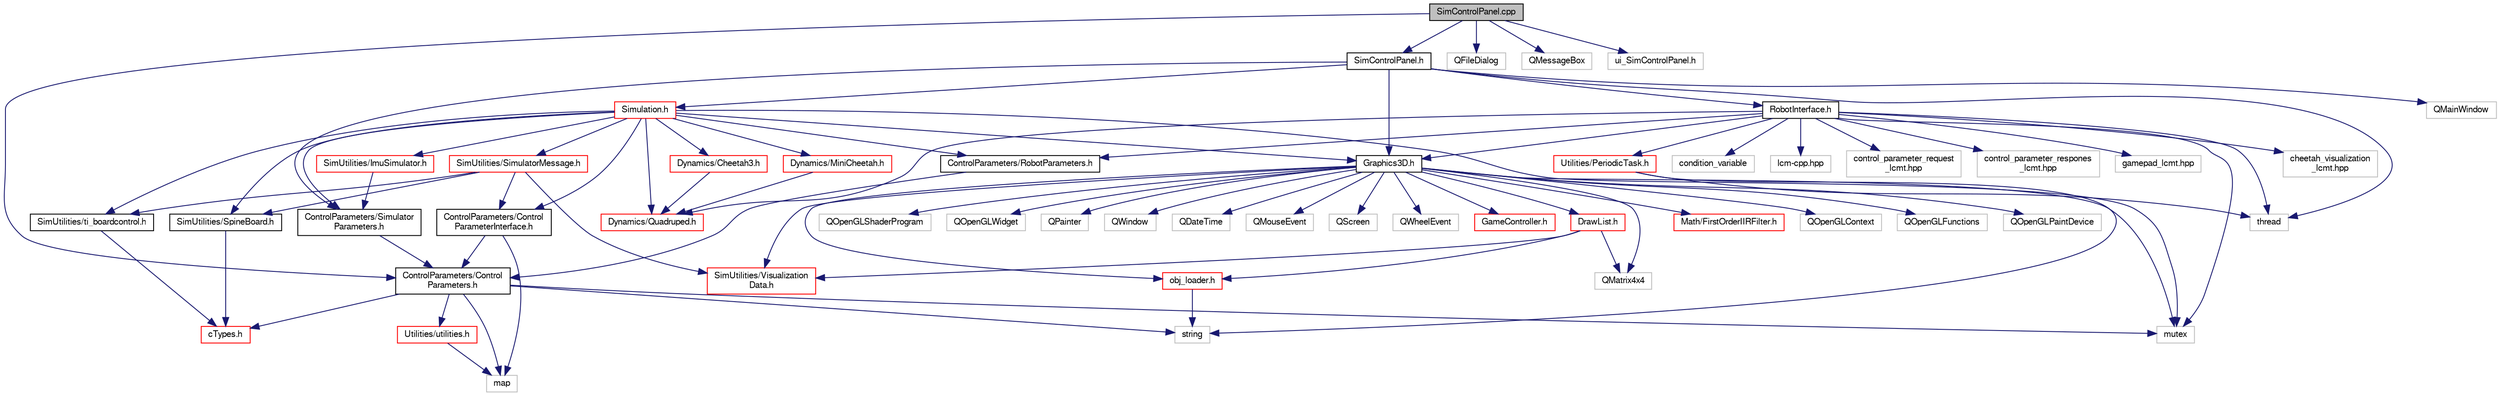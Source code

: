 digraph "SimControlPanel.cpp"
{
  edge [fontname="FreeSans",fontsize="10",labelfontname="FreeSans",labelfontsize="10"];
  node [fontname="FreeSans",fontsize="10",shape=record];
  Node1 [label="SimControlPanel.cpp",height=0.2,width=0.4,color="black", fillcolor="grey75", style="filled", fontcolor="black"];
  Node1 -> Node2 [color="midnightblue",fontsize="10",style="solid",fontname="FreeSans"];
  Node2 [label="SimControlPanel.h",height=0.2,width=0.4,color="black", fillcolor="white", style="filled",URL="$d7/dab/_sim_control_panel_8h.html",tooltip="QT gui for the simulator. "];
  Node2 -> Node3 [color="midnightblue",fontsize="10",style="solid",fontname="FreeSans"];
  Node3 [label="QMainWindow",height=0.2,width=0.4,color="grey75", fillcolor="white", style="filled"];
  Node2 -> Node4 [color="midnightblue",fontsize="10",style="solid",fontname="FreeSans"];
  Node4 [label="thread",height=0.2,width=0.4,color="grey75", fillcolor="white", style="filled"];
  Node2 -> Node5 [color="midnightblue",fontsize="10",style="solid",fontname="FreeSans"];
  Node5 [label="ControlParameters/Simulator\lParameters.h",height=0.2,width=0.4,color="black", fillcolor="white", style="filled",URL="$d2/dc1/_simulator_parameters_8h.html"];
  Node5 -> Node6 [color="midnightblue",fontsize="10",style="solid",fontname="FreeSans"];
  Node6 [label="ControlParameters/Control\lParameters.h",height=0.2,width=0.4,color="black", fillcolor="white", style="filled",URL="$d2/d01/_control_parameters_8h.html",tooltip="Interface to set gains/control parameters for simulator and robot These are designed to be updated in..."];
  Node6 -> Node7 [color="midnightblue",fontsize="10",style="solid",fontname="FreeSans"];
  Node7 [label="map",height=0.2,width=0.4,color="grey75", fillcolor="white", style="filled"];
  Node6 -> Node8 [color="midnightblue",fontsize="10",style="solid",fontname="FreeSans"];
  Node8 [label="mutex",height=0.2,width=0.4,color="grey75", fillcolor="white", style="filled"];
  Node6 -> Node9 [color="midnightblue",fontsize="10",style="solid",fontname="FreeSans"];
  Node9 [label="string",height=0.2,width=0.4,color="grey75", fillcolor="white", style="filled"];
  Node6 -> Node10 [color="midnightblue",fontsize="10",style="solid",fontname="FreeSans"];
  Node10 [label="Utilities/utilities.h",height=0.2,width=0.4,color="red", fillcolor="white", style="filled",URL="$de/df0/utilities_8h.html"];
  Node10 -> Node7 [color="midnightblue",fontsize="10",style="solid",fontname="FreeSans"];
  Node6 -> Node11 [color="midnightblue",fontsize="10",style="solid",fontname="FreeSans"];
  Node11 [label="cTypes.h",height=0.2,width=0.4,color="red", fillcolor="white", style="filled",URL="$d0/d99/c_types_8h.html",tooltip="Common types that are only valid in C++. "];
  Node2 -> Node12 [color="midnightblue",fontsize="10",style="solid",fontname="FreeSans"];
  Node12 [label="Graphics3D.h",height=0.2,width=0.4,color="black", fillcolor="white", style="filled",URL="$d2/de7/_graphics3_d_8h.html",tooltip="Visualizer window for simulator. "];
  Node12 -> Node13 [color="midnightblue",fontsize="10",style="solid",fontname="FreeSans"];
  Node13 [label="DrawList.h",height=0.2,width=0.4,color="red", fillcolor="white", style="filled",URL="$df/d65/_draw_list_8h.html",tooltip="Data structure to store robot model to be drawn. "];
  Node13 -> Node14 [color="midnightblue",fontsize="10",style="solid",fontname="FreeSans"];
  Node14 [label="SimUtilities/Visualization\lData.h",height=0.2,width=0.4,color="red", fillcolor="white", style="filled",URL="$df/d0d/_visualization_data_8h.html"];
  Node13 -> Node15 [color="midnightblue",fontsize="10",style="solid",fontname="FreeSans"];
  Node15 [label="obj_loader.h",height=0.2,width=0.4,color="red", fillcolor="white", style="filled",URL="$d3/d01/obj__loader_8h.html",tooltip="Utility to load .obj files, containing 3D models of robots. "];
  Node15 -> Node9 [color="midnightblue",fontsize="10",style="solid",fontname="FreeSans"];
  Node13 -> Node16 [color="midnightblue",fontsize="10",style="solid",fontname="FreeSans"];
  Node16 [label="QMatrix4x4",height=0.2,width=0.4,color="grey75", fillcolor="white", style="filled"];
  Node12 -> Node17 [color="midnightblue",fontsize="10",style="solid",fontname="FreeSans"];
  Node17 [label="Math/FirstOrderIIRFilter.h",height=0.2,width=0.4,color="red", fillcolor="white", style="filled",URL="$da/d73/_first_order_i_i_r_filter_8h.html",tooltip="A simple first order filter. "];
  Node12 -> Node15 [color="midnightblue",fontsize="10",style="solid",fontname="FreeSans"];
  Node12 -> Node16 [color="midnightblue",fontsize="10",style="solid",fontname="FreeSans"];
  Node12 -> Node18 [color="midnightblue",fontsize="10",style="solid",fontname="FreeSans"];
  Node18 [label="QOpenGLContext",height=0.2,width=0.4,color="grey75", fillcolor="white", style="filled"];
  Node12 -> Node19 [color="midnightblue",fontsize="10",style="solid",fontname="FreeSans"];
  Node19 [label="QOpenGLFunctions",height=0.2,width=0.4,color="grey75", fillcolor="white", style="filled"];
  Node12 -> Node20 [color="midnightblue",fontsize="10",style="solid",fontname="FreeSans"];
  Node20 [label="QOpenGLPaintDevice",height=0.2,width=0.4,color="grey75", fillcolor="white", style="filled"];
  Node12 -> Node21 [color="midnightblue",fontsize="10",style="solid",fontname="FreeSans"];
  Node21 [label="QOpenGLShaderProgram",height=0.2,width=0.4,color="grey75", fillcolor="white", style="filled"];
  Node12 -> Node22 [color="midnightblue",fontsize="10",style="solid",fontname="FreeSans"];
  Node22 [label="QOpenGLWidget",height=0.2,width=0.4,color="grey75", fillcolor="white", style="filled"];
  Node12 -> Node23 [color="midnightblue",fontsize="10",style="solid",fontname="FreeSans"];
  Node23 [label="QPainter",height=0.2,width=0.4,color="grey75", fillcolor="white", style="filled"];
  Node12 -> Node24 [color="midnightblue",fontsize="10",style="solid",fontname="FreeSans"];
  Node24 [label="QWindow",height=0.2,width=0.4,color="grey75", fillcolor="white", style="filled"];
  Node12 -> Node14 [color="midnightblue",fontsize="10",style="solid",fontname="FreeSans"];
  Node12 -> Node25 [color="midnightblue",fontsize="10",style="solid",fontname="FreeSans"];
  Node25 [label="QDateTime",height=0.2,width=0.4,color="grey75", fillcolor="white", style="filled"];
  Node12 -> Node26 [color="midnightblue",fontsize="10",style="solid",fontname="FreeSans"];
  Node26 [label="QMouseEvent",height=0.2,width=0.4,color="grey75", fillcolor="white", style="filled"];
  Node12 -> Node27 [color="midnightblue",fontsize="10",style="solid",fontname="FreeSans"];
  Node27 [label="QScreen",height=0.2,width=0.4,color="grey75", fillcolor="white", style="filled"];
  Node12 -> Node28 [color="midnightblue",fontsize="10",style="solid",fontname="FreeSans"];
  Node28 [label="QWheelEvent",height=0.2,width=0.4,color="grey75", fillcolor="white", style="filled"];
  Node12 -> Node8 [color="midnightblue",fontsize="10",style="solid",fontname="FreeSans"];
  Node12 -> Node29 [color="midnightblue",fontsize="10",style="solid",fontname="FreeSans"];
  Node29 [label="GameController.h",height=0.2,width=0.4,color="red", fillcolor="white", style="filled",URL="$de/d5e/_game_controller_8h.html",tooltip="Code to read the Logitech F310 Game Controller Creates a DriverCommand object to be sent to the robot..."];
  Node2 -> Node30 [color="midnightblue",fontsize="10",style="solid",fontname="FreeSans"];
  Node30 [label="RobotInterface.h",height=0.2,width=0.4,color="black", fillcolor="white", style="filled",URL="$d4/df6/_robot_interface_8h.html",tooltip="Interface between simulator and hardware using LCM. "];
  Node30 -> Node31 [color="midnightblue",fontsize="10",style="solid",fontname="FreeSans"];
  Node31 [label="ControlParameters/RobotParameters.h",height=0.2,width=0.4,color="black", fillcolor="white", style="filled",URL="$d9/d53/_robot_parameters_8h.html"];
  Node31 -> Node6 [color="midnightblue",fontsize="10",style="solid",fontname="FreeSans"];
  Node30 -> Node32 [color="midnightblue",fontsize="10",style="solid",fontname="FreeSans"];
  Node32 [label="Dynamics/Quadruped.h",height=0.2,width=0.4,color="red", fillcolor="white", style="filled",URL="$d3/dc7/_quadruped_8h.html",tooltip="Data structure containing parameters for quadruped robot. "];
  Node30 -> Node33 [color="midnightblue",fontsize="10",style="solid",fontname="FreeSans"];
  Node33 [label="Utilities/PeriodicTask.h",height=0.2,width=0.4,color="red", fillcolor="white", style="filled",URL="$dc/d87/_periodic_task_8h.html",tooltip="Implementation of a periodic function running in a separate thread. Periodic tasks have a task manage..."];
  Node33 -> Node9 [color="midnightblue",fontsize="10",style="solid",fontname="FreeSans"];
  Node33 -> Node4 [color="midnightblue",fontsize="10",style="solid",fontname="FreeSans"];
  Node30 -> Node34 [color="midnightblue",fontsize="10",style="solid",fontname="FreeSans"];
  Node34 [label="cheetah_visualization\l_lcmt.hpp",height=0.2,width=0.4,color="grey75", fillcolor="white", style="filled"];
  Node30 -> Node35 [color="midnightblue",fontsize="10",style="solid",fontname="FreeSans"];
  Node35 [label="condition_variable",height=0.2,width=0.4,color="grey75", fillcolor="white", style="filled"];
  Node30 -> Node36 [color="midnightblue",fontsize="10",style="solid",fontname="FreeSans"];
  Node36 [label="lcm-cpp.hpp",height=0.2,width=0.4,color="grey75", fillcolor="white", style="filled"];
  Node30 -> Node8 [color="midnightblue",fontsize="10",style="solid",fontname="FreeSans"];
  Node30 -> Node4 [color="midnightblue",fontsize="10",style="solid",fontname="FreeSans"];
  Node30 -> Node12 [color="midnightblue",fontsize="10",style="solid",fontname="FreeSans"];
  Node30 -> Node37 [color="midnightblue",fontsize="10",style="solid",fontname="FreeSans"];
  Node37 [label="control_parameter_request\l_lcmt.hpp",height=0.2,width=0.4,color="grey75", fillcolor="white", style="filled"];
  Node30 -> Node38 [color="midnightblue",fontsize="10",style="solid",fontname="FreeSans"];
  Node38 [label="control_parameter_respones\l_lcmt.hpp",height=0.2,width=0.4,color="grey75", fillcolor="white", style="filled"];
  Node30 -> Node39 [color="midnightblue",fontsize="10",style="solid",fontname="FreeSans"];
  Node39 [label="gamepad_lcmt.hpp",height=0.2,width=0.4,color="grey75", fillcolor="white", style="filled"];
  Node2 -> Node40 [color="midnightblue",fontsize="10",style="solid",fontname="FreeSans"];
  Node40 [label="Simulation.h",height=0.2,width=0.4,color="red", fillcolor="white", style="filled",URL="$d2/ded/_simulation_8h.html",tooltip="Main simulation class. "];
  Node40 -> Node41 [color="midnightblue",fontsize="10",style="solid",fontname="FreeSans"];
  Node41 [label="ControlParameters/Control\lParameterInterface.h",height=0.2,width=0.4,color="black", fillcolor="white", style="filled",URL="$d6/de9/_control_parameter_interface_8h.html",tooltip="Types to allow remote access of control parameters, for use with LCM/Shared memory. "];
  Node41 -> Node7 [color="midnightblue",fontsize="10",style="solid",fontname="FreeSans"];
  Node41 -> Node6 [color="midnightblue",fontsize="10",style="solid",fontname="FreeSans"];
  Node40 -> Node31 [color="midnightblue",fontsize="10",style="solid",fontname="FreeSans"];
  Node40 -> Node5 [color="midnightblue",fontsize="10",style="solid",fontname="FreeSans"];
  Node40 -> Node42 [color="midnightblue",fontsize="10",style="solid",fontname="FreeSans"];
  Node42 [label="Dynamics/Cheetah3.h",height=0.2,width=0.4,color="red", fillcolor="white", style="filled",URL="$d6/dce/_cheetah3_8h.html",tooltip="Utility function to build a Cheetah 3 Quadruped object. "];
  Node42 -> Node32 [color="midnightblue",fontsize="10",style="solid",fontname="FreeSans"];
  Node40 -> Node43 [color="midnightblue",fontsize="10",style="solid",fontname="FreeSans"];
  Node43 [label="Dynamics/MiniCheetah.h",height=0.2,width=0.4,color="red", fillcolor="white", style="filled",URL="$d8/db6/_mini_cheetah_8h.html",tooltip="Utility function to build a Mini Cheetah Quadruped object. "];
  Node43 -> Node32 [color="midnightblue",fontsize="10",style="solid",fontname="FreeSans"];
  Node40 -> Node32 [color="midnightblue",fontsize="10",style="solid",fontname="FreeSans"];
  Node40 -> Node12 [color="midnightblue",fontsize="10",style="solid",fontname="FreeSans"];
  Node40 -> Node44 [color="midnightblue",fontsize="10",style="solid",fontname="FreeSans"];
  Node44 [label="SimUtilities/ImuSimulator.h",height=0.2,width=0.4,color="red", fillcolor="white", style="filled",URL="$d2/da4/_imu_simulator_8h.html",tooltip="Simulated IMU. "];
  Node44 -> Node5 [color="midnightblue",fontsize="10",style="solid",fontname="FreeSans"];
  Node40 -> Node45 [color="midnightblue",fontsize="10",style="solid",fontname="FreeSans"];
  Node45 [label="SimUtilities/SimulatorMessage.h",height=0.2,width=0.4,color="red", fillcolor="white", style="filled",URL="$d1/db1/_simulator_message_8h.html",tooltip="Messages sent to/from the development simulator. "];
  Node45 -> Node41 [color="midnightblue",fontsize="10",style="solid",fontname="FreeSans"];
  Node45 -> Node46 [color="midnightblue",fontsize="10",style="solid",fontname="FreeSans"];
  Node46 [label="SimUtilities/SpineBoard.h",height=0.2,width=0.4,color="black", fillcolor="white", style="filled",URL="$d0/d6a/_spine_board_8h.html",tooltip="Spine Board Code, used to simulate the SpineBoard. "];
  Node46 -> Node11 [color="midnightblue",fontsize="10",style="solid",fontname="FreeSans"];
  Node45 -> Node14 [color="midnightblue",fontsize="10",style="solid",fontname="FreeSans"];
  Node45 -> Node47 [color="midnightblue",fontsize="10",style="solid",fontname="FreeSans"];
  Node47 [label="SimUtilities/ti_boardcontrol.h",height=0.2,width=0.4,color="black", fillcolor="white", style="filled",URL="$d9/d42/ti__boardcontrol_8h.html"];
  Node47 -> Node11 [color="midnightblue",fontsize="10",style="solid",fontname="FreeSans"];
  Node40 -> Node46 [color="midnightblue",fontsize="10",style="solid",fontname="FreeSans"];
  Node40 -> Node47 [color="midnightblue",fontsize="10",style="solid",fontname="FreeSans"];
  Node40 -> Node8 [color="midnightblue",fontsize="10",style="solid",fontname="FreeSans"];
  Node1 -> Node6 [color="midnightblue",fontsize="10",style="solid",fontname="FreeSans"];
  Node1 -> Node48 [color="midnightblue",fontsize="10",style="solid",fontname="FreeSans"];
  Node48 [label="QFileDialog",height=0.2,width=0.4,color="grey75", fillcolor="white", style="filled"];
  Node1 -> Node49 [color="midnightblue",fontsize="10",style="solid",fontname="FreeSans"];
  Node49 [label="QMessageBox",height=0.2,width=0.4,color="grey75", fillcolor="white", style="filled"];
  Node1 -> Node50 [color="midnightblue",fontsize="10",style="solid",fontname="FreeSans"];
  Node50 [label="ui_SimControlPanel.h",height=0.2,width=0.4,color="grey75", fillcolor="white", style="filled"];
}
